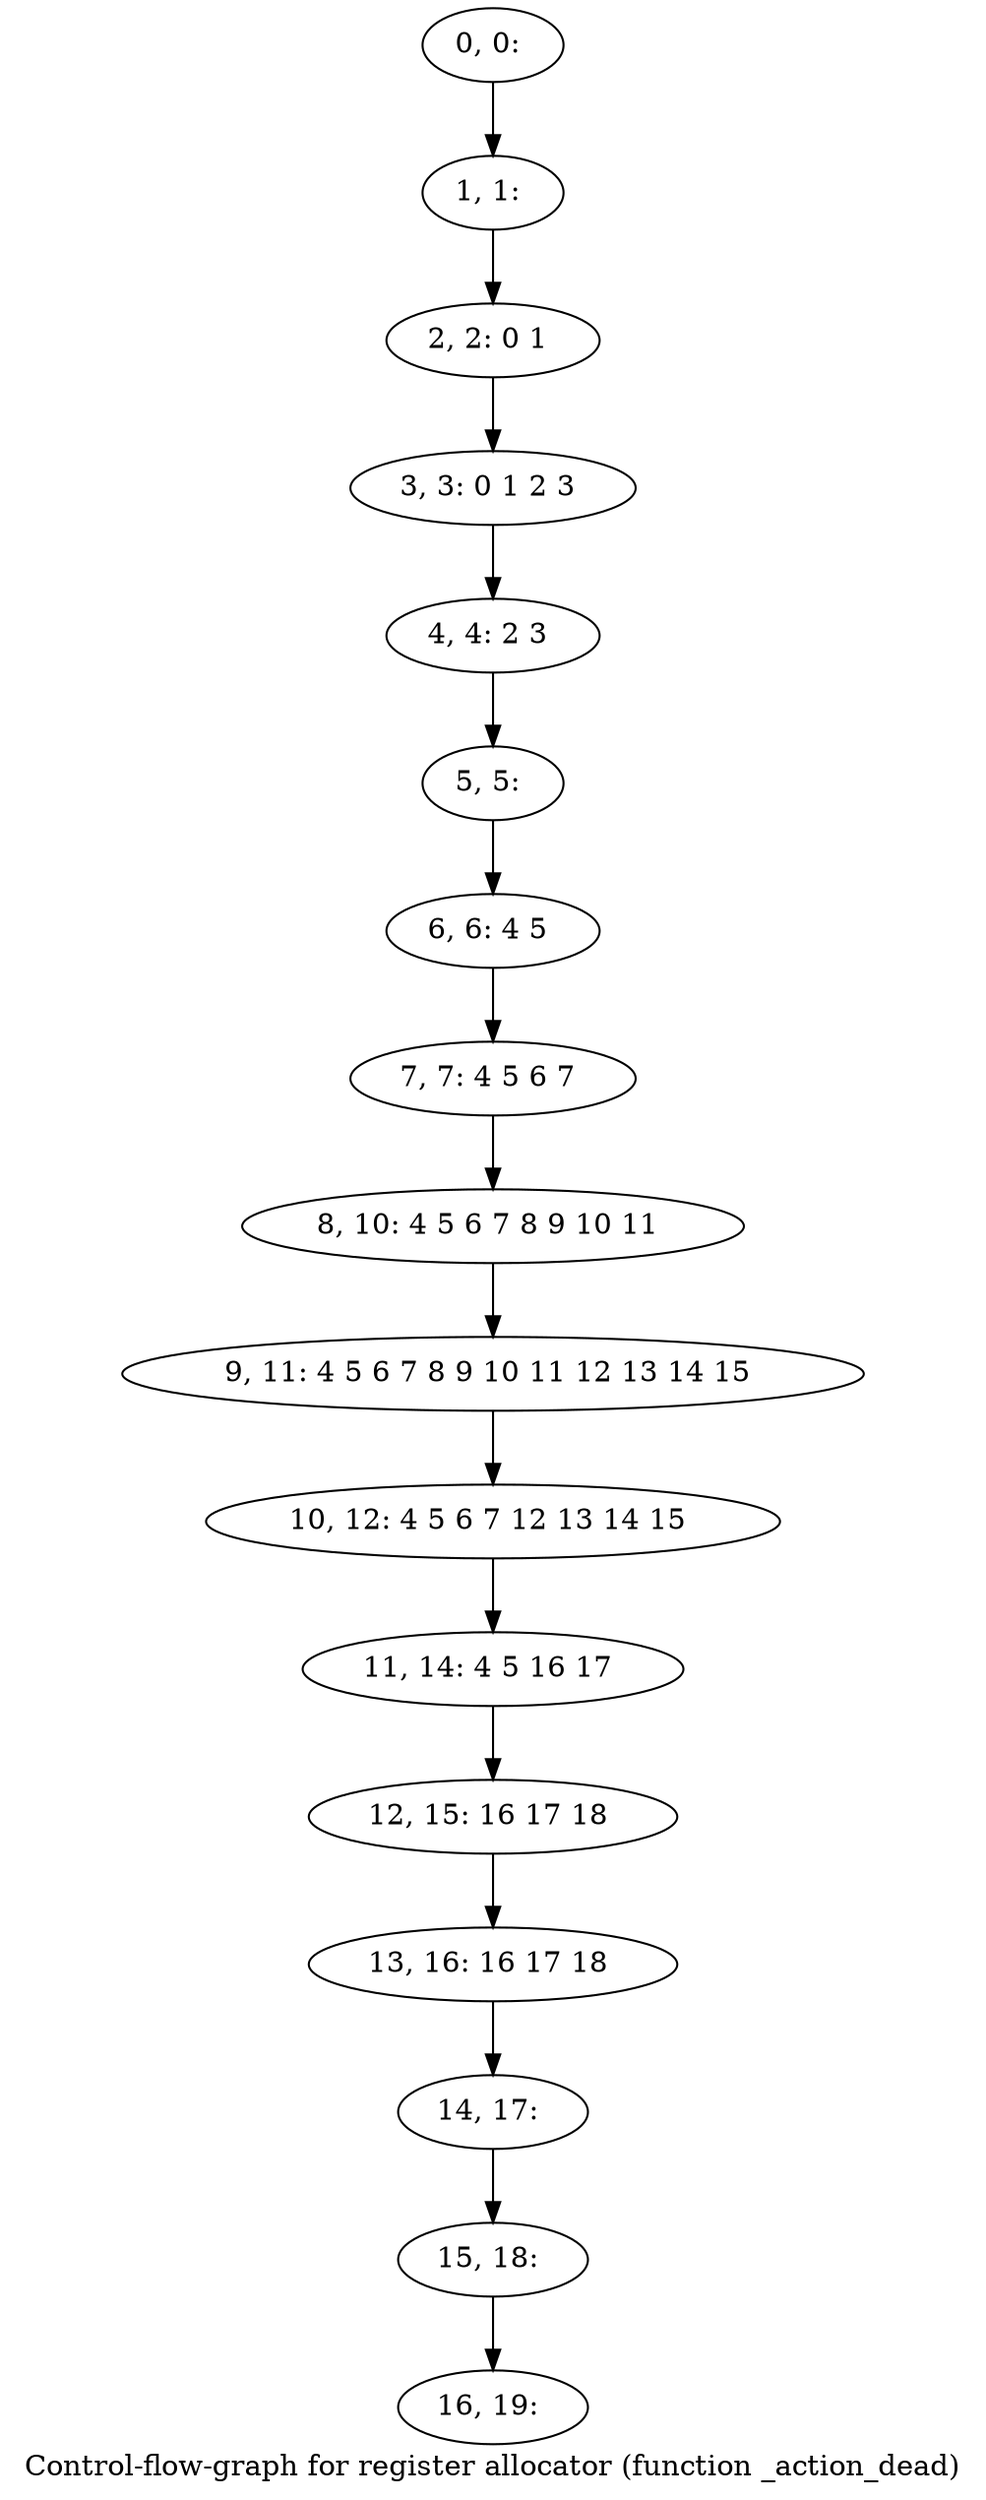 digraph G {
graph [label="Control-flow-graph for register allocator (function _action_dead)"]
0[label="0, 0: "];
1[label="1, 1: "];
2[label="2, 2: 0 1 "];
3[label="3, 3: 0 1 2 3 "];
4[label="4, 4: 2 3 "];
5[label="5, 5: "];
6[label="6, 6: 4 5 "];
7[label="7, 7: 4 5 6 7 "];
8[label="8, 10: 4 5 6 7 8 9 10 11 "];
9[label="9, 11: 4 5 6 7 8 9 10 11 12 13 14 15 "];
10[label="10, 12: 4 5 6 7 12 13 14 15 "];
11[label="11, 14: 4 5 16 17 "];
12[label="12, 15: 16 17 18 "];
13[label="13, 16: 16 17 18 "];
14[label="14, 17: "];
15[label="15, 18: "];
16[label="16, 19: "];
0->1 ;
1->2 ;
2->3 ;
3->4 ;
4->5 ;
5->6 ;
6->7 ;
7->8 ;
8->9 ;
9->10 ;
10->11 ;
11->12 ;
12->13 ;
13->14 ;
14->15 ;
15->16 ;
}
